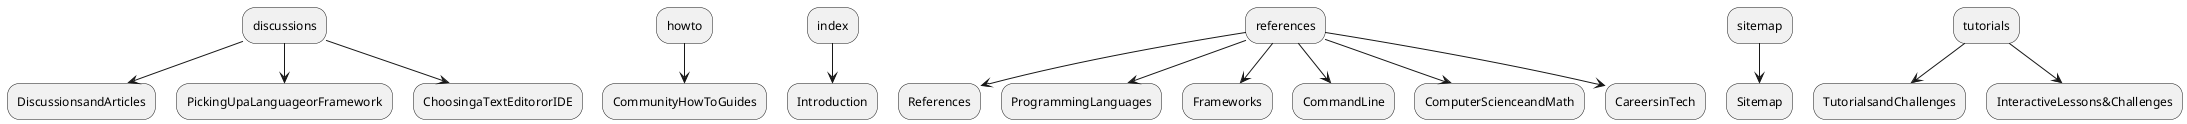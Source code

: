 @startuml
hide empty description
discussions -down-> DiscussionsandArticles
discussions -down-> PickingUpaLanguageorFramework
discussions -down-> ChoosingaTextEditororIDE
howto -down-> CommunityHowToGuides
index -down-> Introduction
references -down-> References
references -down-> ProgrammingLanguages
references -down-> Frameworks
references -down-> CommandLine
references -down-> ComputerScienceandMath
references -down-> CareersinTech
sitemap -down-> Sitemap
tutorials -down-> TutorialsandChallenges
tutorials -down-> InteractiveLessons&Challenges
@enduml